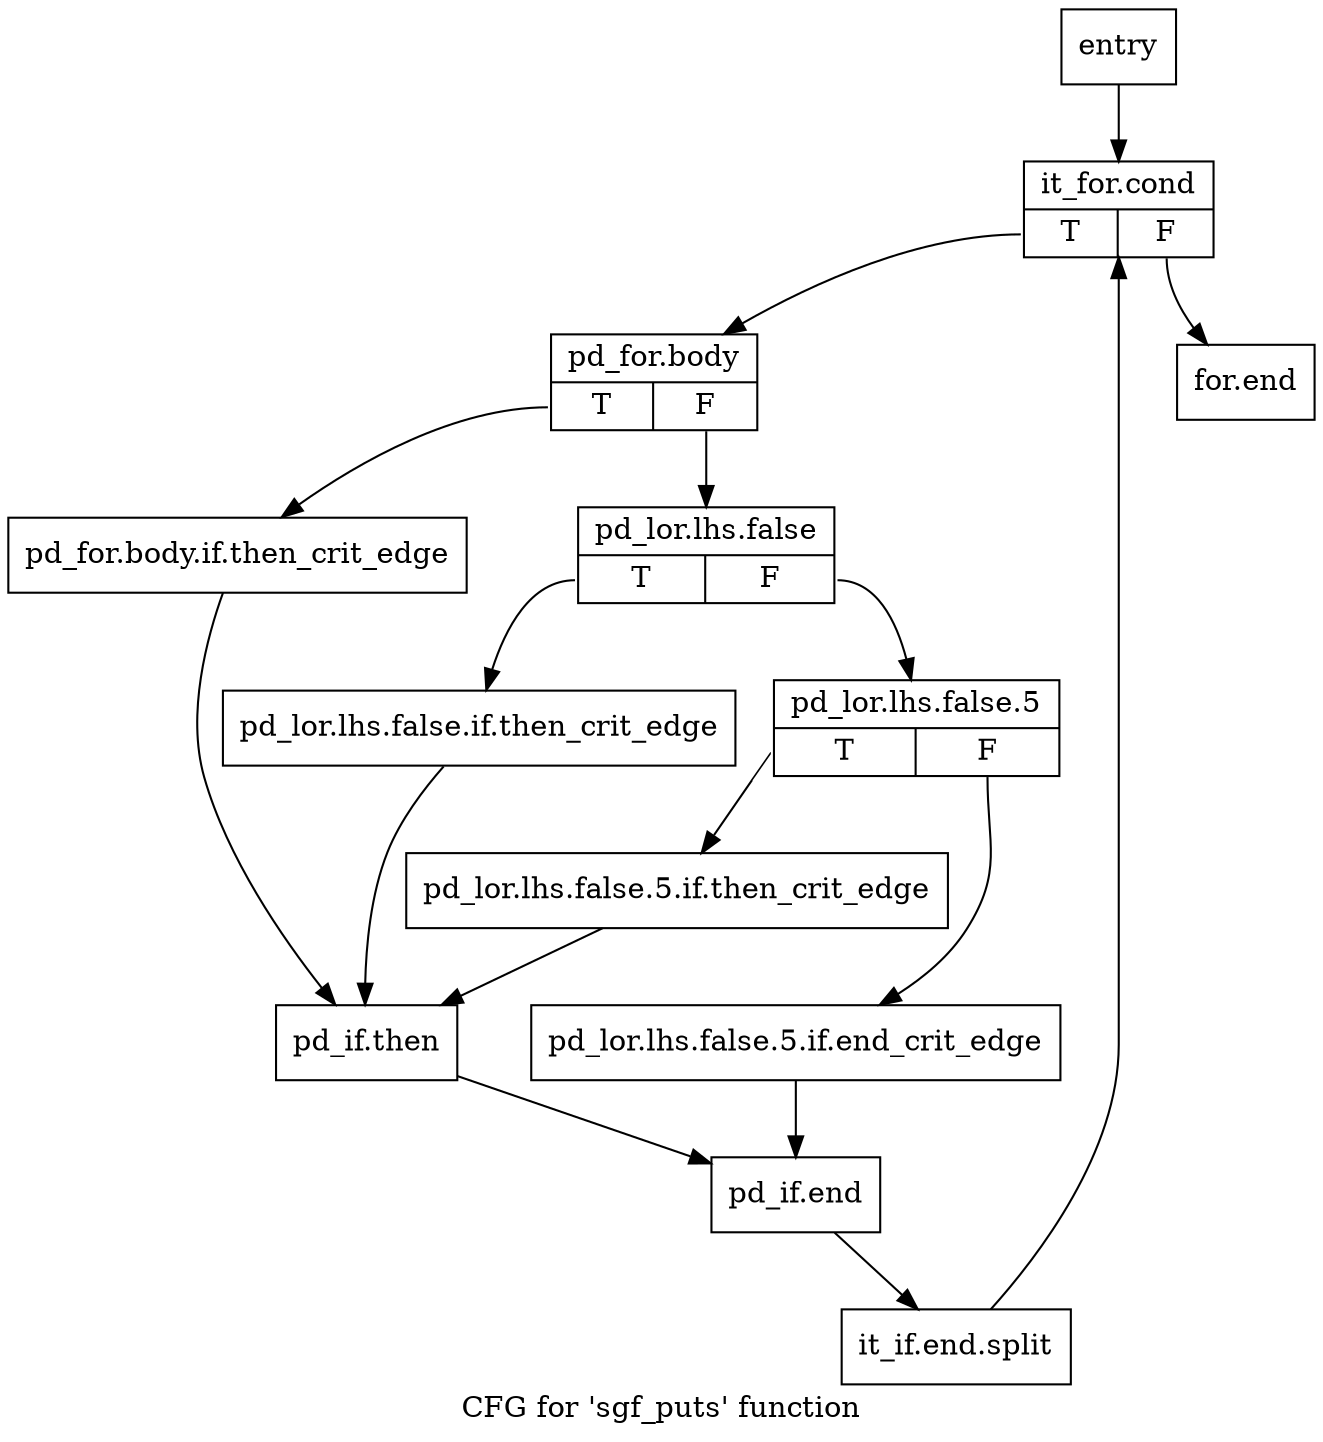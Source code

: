 digraph "CFG for 'sgf_puts' function" {
	label="CFG for 'sgf_puts' function";

	Node0x2a45560 [shape=record,label="{entry}"];
	Node0x2a45560 -> Node0x2a45910;
	Node0x2a45910 [shape=record,label="{it_for.cond|{<s0>T|<s1>F}}"];
	Node0x2a45910:s0 -> Node0x2a45960;
	Node0x2a45910:s1 -> Node0x2a45c30;
	Node0x2a45960 [shape=record,label="{pd_for.body|{<s0>T|<s1>F}}"];
	Node0x2a45960:s0 -> Node0x2a459b0;
	Node0x2a45960:s1 -> Node0x2a45a00;
	Node0x2a459b0 [shape=record,label="{pd_for.body.if.then_crit_edge}"];
	Node0x2a459b0 -> Node0x2a45b90;
	Node0x2a45a00 [shape=record,label="{pd_lor.lhs.false|{<s0>T|<s1>F}}"];
	Node0x2a45a00:s0 -> Node0x2a45a50;
	Node0x2a45a00:s1 -> Node0x2a45aa0;
	Node0x2a45a50 [shape=record,label="{pd_lor.lhs.false.if.then_crit_edge}"];
	Node0x2a45a50 -> Node0x2a45b90;
	Node0x2a45aa0 [shape=record,label="{pd_lor.lhs.false.5|{<s0>T|<s1>F}}"];
	Node0x2a45aa0:s0 -> Node0x2a45b40;
	Node0x2a45aa0:s1 -> Node0x2a45af0;
	Node0x2a45af0 [shape=record,label="{pd_lor.lhs.false.5.if.end_crit_edge}"];
	Node0x2a45af0 -> Node0x2a45be0;
	Node0x2a45b40 [shape=record,label="{pd_lor.lhs.false.5.if.then_crit_edge}"];
	Node0x2a45b40 -> Node0x2a45b90;
	Node0x2a45b90 [shape=record,label="{pd_if.then}"];
	Node0x2a45b90 -> Node0x2a45be0;
	Node0x2a45be0 [shape=record,label="{pd_if.end}"];
	Node0x2a45be0 -> Node0x48e5250;
	Node0x48e5250 [shape=record,label="{it_if.end.split}"];
	Node0x48e5250 -> Node0x2a45910;
	Node0x2a45c30 [shape=record,label="{for.end}"];
}
